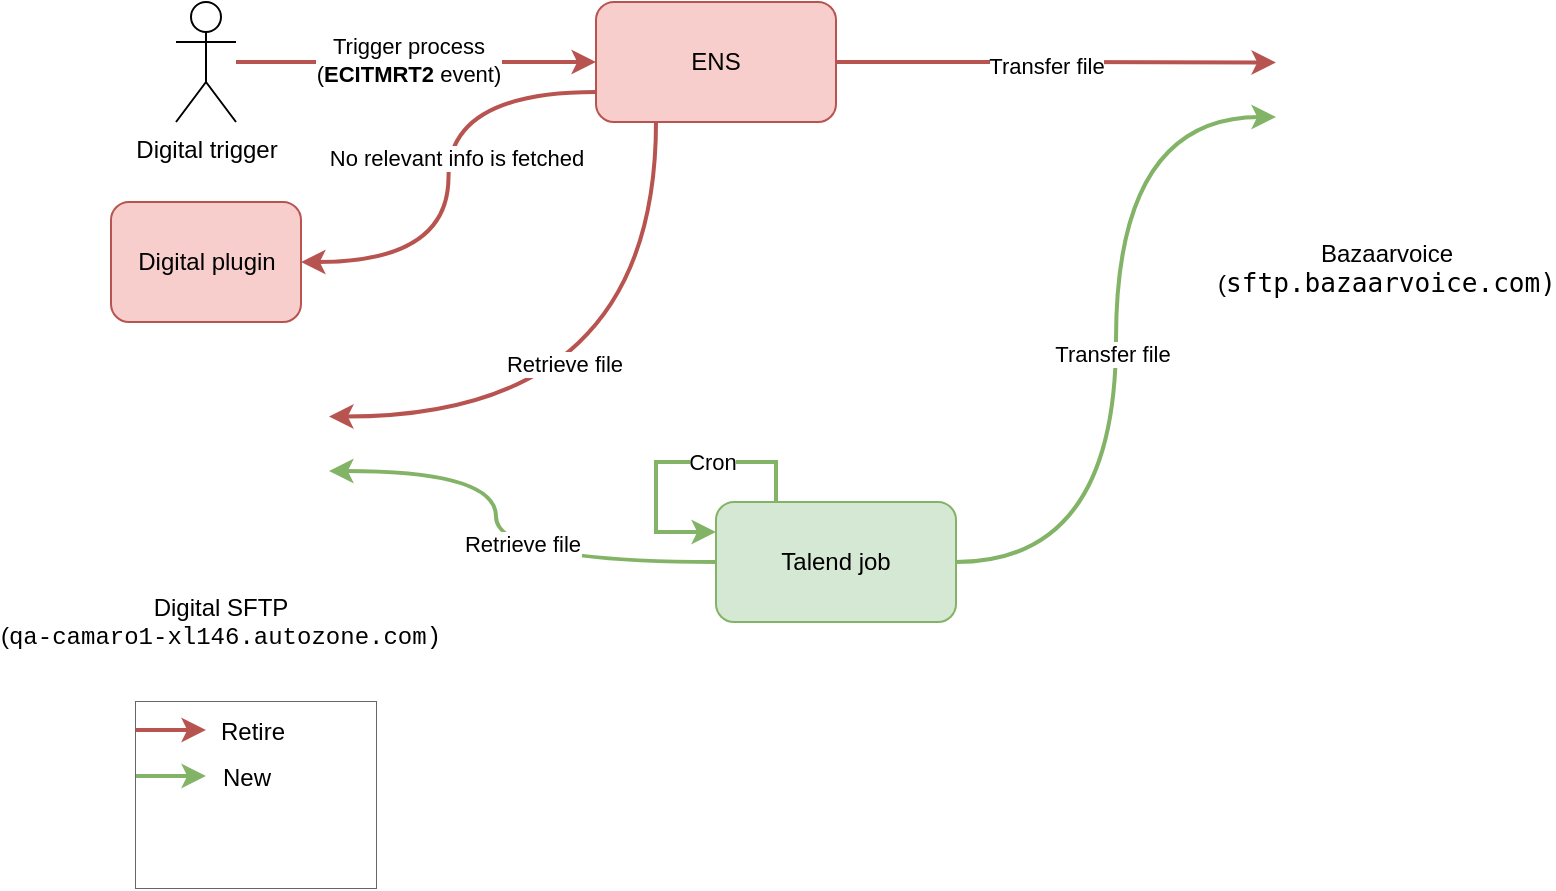 <mxfile version="24.8.0">
  <diagram name="Page-1" id="SswCrQLhMOnres7waX7v">
    <mxGraphModel dx="1434" dy="738" grid="1" gridSize="10" guides="1" tooltips="1" connect="1" arrows="1" fold="1" page="1" pageScale="1" pageWidth="850" pageHeight="1100" math="0" shadow="0">
      <root>
        <mxCell id="0" />
        <mxCell id="1" parent="0" />
        <mxCell id="s9PYHiQ7p4qKxA6nhzCI-20" style="edgeStyle=orthogonalEdgeStyle;rounded=0;orthogonalLoop=1;jettySize=auto;html=1;exitX=0;exitY=0.75;exitDx=0;exitDy=0;entryX=1;entryY=0.5;entryDx=0;entryDy=0;curved=1;fillColor=#f8cecc;strokeColor=#b85450;strokeWidth=2;" edge="1" parent="1" source="s9PYHiQ7p4qKxA6nhzCI-1" target="s9PYHiQ7p4qKxA6nhzCI-16">
          <mxGeometry relative="1" as="geometry" />
        </mxCell>
        <mxCell id="s9PYHiQ7p4qKxA6nhzCI-32" value="No relevant info is fetched" style="edgeLabel;html=1;align=center;verticalAlign=middle;resizable=0;points=[];" vertex="1" connectable="0" parent="s9PYHiQ7p4qKxA6nhzCI-20">
          <mxGeometry x="-0.082" y="3" relative="1" as="geometry">
            <mxPoint as="offset" />
          </mxGeometry>
        </mxCell>
        <mxCell id="s9PYHiQ7p4qKxA6nhzCI-23" style="edgeStyle=orthogonalEdgeStyle;rounded=0;orthogonalLoop=1;jettySize=auto;html=1;exitX=0.25;exitY=1;exitDx=0;exitDy=0;entryX=1;entryY=0.25;entryDx=0;entryDy=0;curved=1;fillColor=#f8cecc;strokeColor=#b85450;strokeWidth=2;" edge="1" parent="1" source="s9PYHiQ7p4qKxA6nhzCI-1" target="s9PYHiQ7p4qKxA6nhzCI-18">
          <mxGeometry relative="1" as="geometry" />
        </mxCell>
        <mxCell id="s9PYHiQ7p4qKxA6nhzCI-31" value="Retrieve file" style="edgeLabel;html=1;align=center;verticalAlign=middle;resizable=0;points=[];" vertex="1" connectable="0" parent="s9PYHiQ7p4qKxA6nhzCI-23">
          <mxGeometry x="0.244" y="-27" relative="1" as="geometry">
            <mxPoint as="offset" />
          </mxGeometry>
        </mxCell>
        <mxCell id="s9PYHiQ7p4qKxA6nhzCI-28" style="edgeStyle=orthogonalEdgeStyle;rounded=0;orthogonalLoop=1;jettySize=auto;html=1;entryX=0;entryY=0.25;entryDx=0;entryDy=0;fillColor=#f8cecc;strokeColor=#b85450;strokeWidth=2;" edge="1" parent="1" source="s9PYHiQ7p4qKxA6nhzCI-1" target="s9PYHiQ7p4qKxA6nhzCI-27">
          <mxGeometry relative="1" as="geometry" />
        </mxCell>
        <mxCell id="s9PYHiQ7p4qKxA6nhzCI-37" value="Transfer file" style="edgeLabel;html=1;align=center;verticalAlign=middle;resizable=0;points=[];" vertex="1" connectable="0" parent="s9PYHiQ7p4qKxA6nhzCI-28">
          <mxGeometry x="-0.047" y="-2" relative="1" as="geometry">
            <mxPoint as="offset" />
          </mxGeometry>
        </mxCell>
        <mxCell id="s9PYHiQ7p4qKxA6nhzCI-1" value="ENS" style="rounded=1;whiteSpace=wrap;html=1;fillColor=#f8cecc;strokeColor=#b85450;" vertex="1" parent="1">
          <mxGeometry x="320" y="120" width="120" height="60" as="geometry" />
        </mxCell>
        <mxCell id="s9PYHiQ7p4qKxA6nhzCI-19" style="edgeStyle=orthogonalEdgeStyle;rounded=0;orthogonalLoop=1;jettySize=auto;html=1;strokeWidth=2;fillColor=#f8cecc;strokeColor=#b85450;" edge="1" parent="1" source="s9PYHiQ7p4qKxA6nhzCI-2" target="s9PYHiQ7p4qKxA6nhzCI-1">
          <mxGeometry relative="1" as="geometry" />
        </mxCell>
        <mxCell id="s9PYHiQ7p4qKxA6nhzCI-34" value="Trigger process&lt;div&gt;(&lt;b&gt;ECITMRT2&lt;/b&gt; event)&lt;/div&gt;" style="edgeLabel;html=1;align=center;verticalAlign=middle;resizable=0;points=[];" vertex="1" connectable="0" parent="s9PYHiQ7p4qKxA6nhzCI-19">
          <mxGeometry x="-0.044" y="1" relative="1" as="geometry">
            <mxPoint as="offset" />
          </mxGeometry>
        </mxCell>
        <mxCell id="s9PYHiQ7p4qKxA6nhzCI-2" value="Digital trigger" style="shape=umlActor;verticalLabelPosition=bottom;verticalAlign=top;html=1;outlineConnect=0;" vertex="1" parent="1">
          <mxGeometry x="110" y="120" width="30" height="60" as="geometry" />
        </mxCell>
        <mxCell id="s9PYHiQ7p4qKxA6nhzCI-6" value="" style="group;fillColor=#f5f5f5;fillStyle=solid;strokeColor=#666666;fontColor=#333333;" vertex="1" connectable="0" parent="1">
          <mxGeometry x="90" y="470" width="120" height="93" as="geometry" />
        </mxCell>
        <mxCell id="s9PYHiQ7p4qKxA6nhzCI-7" value="" style="group;fillColor=default;" vertex="1" connectable="0" parent="s9PYHiQ7p4qKxA6nhzCI-6">
          <mxGeometry width="120" height="93" as="geometry" />
        </mxCell>
        <mxCell id="s9PYHiQ7p4qKxA6nhzCI-8" style="edgeStyle=orthogonalEdgeStyle;rounded=0;orthogonalLoop=1;jettySize=auto;html=1;fillColor=#f8cecc;strokeColor=#b85450;strokeWidth=2;" edge="1" parent="s9PYHiQ7p4qKxA6nhzCI-7">
          <mxGeometry relative="1" as="geometry">
            <mxPoint y="14" as="sourcePoint" />
            <mxPoint x="35" y="14" as="targetPoint" />
            <Array as="points">
              <mxPoint y="14" />
            </Array>
          </mxGeometry>
        </mxCell>
        <mxCell id="s9PYHiQ7p4qKxA6nhzCI-9" value="Retire" style="text;html=1;align=center;verticalAlign=middle;whiteSpace=wrap;rounded=0;" vertex="1" parent="s9PYHiQ7p4qKxA6nhzCI-7">
          <mxGeometry x="34" width="49" height="30" as="geometry" />
        </mxCell>
        <mxCell id="s9PYHiQ7p4qKxA6nhzCI-10" value="" style="group" vertex="1" connectable="0" parent="s9PYHiQ7p4qKxA6nhzCI-7">
          <mxGeometry y="23" width="120" height="70" as="geometry" />
        </mxCell>
        <mxCell id="s9PYHiQ7p4qKxA6nhzCI-11" style="edgeStyle=orthogonalEdgeStyle;rounded=0;orthogonalLoop=1;jettySize=auto;html=1;fillColor=#d5e8d4;strokeColor=#82b366;strokeWidth=2;" edge="1" parent="s9PYHiQ7p4qKxA6nhzCI-10">
          <mxGeometry relative="1" as="geometry">
            <mxPoint y="14" as="sourcePoint" />
            <mxPoint x="35" y="14" as="targetPoint" />
            <Array as="points">
              <mxPoint y="14" />
            </Array>
          </mxGeometry>
        </mxCell>
        <mxCell id="s9PYHiQ7p4qKxA6nhzCI-12" value="New" style="text;html=1;align=center;verticalAlign=middle;whiteSpace=wrap;rounded=0;" vertex="1" parent="s9PYHiQ7p4qKxA6nhzCI-10">
          <mxGeometry x="31" width="49" height="30" as="geometry" />
        </mxCell>
        <mxCell id="s9PYHiQ7p4qKxA6nhzCI-16" value="Digital plugin" style="rounded=1;whiteSpace=wrap;html=1;fillColor=#f8cecc;strokeColor=#b85450;" vertex="1" parent="1">
          <mxGeometry x="77.5" y="220" width="95" height="60" as="geometry" />
        </mxCell>
        <mxCell id="s9PYHiQ7p4qKxA6nhzCI-18" value="&lt;span style=&quot;background-color: rgb(255, 255, 255);&quot;&gt;Digital SFTP&lt;/span&gt;&lt;div&gt;&lt;span style=&quot;background-color: rgb(255, 255, 255);&quot;&gt;(&lt;span style=&quot;font-family: Consolas, &amp;quot;Courier New&amp;quot;, monospace; white-space-collapse: preserve;&quot;&gt;&lt;font style=&quot;font-size: 12px;&quot;&gt;qa-camaro1-xl146.autozone.com)&lt;/font&gt;&lt;/span&gt;&lt;/span&gt;&lt;/div&gt;" style="shape=image;html=1;verticalAlign=top;verticalLabelPosition=bottom;labelBackgroundColor=#ffffff;imageAspect=0;aspect=fixed;image=https://cdn2.iconfinder.com/data/icons/whcompare-servers-web-hosting/50/sftp-128.png" vertex="1" parent="1">
          <mxGeometry x="77.5" y="300" width="109" height="109" as="geometry" />
        </mxCell>
        <mxCell id="s9PYHiQ7p4qKxA6nhzCI-27" value="Bazaarvoice&lt;br&gt;&lt;span style=&quot;background-color: rgb(255, 255, 255);&quot;&gt;(&lt;span style=&quot;font-family: &amp;quot;JetBrains Mono&amp;quot;, monospace; font-size: 9.8pt;&quot;&gt;sftp.bazaarvoice.com)&lt;/span&gt;&lt;/span&gt;" style="shape=image;html=1;verticalAlign=top;verticalLabelPosition=bottom;labelBackgroundColor=#ffffff;imageAspect=0;aspect=fixed;image=https://cdn2.iconfinder.com/data/icons/whcompare-servers-web-hosting/50/sftp-128.png" vertex="1" parent="1">
          <mxGeometry x="660" y="123" width="109" height="109" as="geometry" />
        </mxCell>
        <mxCell id="s9PYHiQ7p4qKxA6nhzCI-43" style="edgeStyle=orthogonalEdgeStyle;rounded=0;orthogonalLoop=1;jettySize=auto;html=1;entryX=1;entryY=0.5;entryDx=0;entryDy=0;curved=1;strokeWidth=2;fillColor=#d5e8d4;strokeColor=#82b366;" edge="1" parent="1" source="s9PYHiQ7p4qKxA6nhzCI-38" target="s9PYHiQ7p4qKxA6nhzCI-18">
          <mxGeometry relative="1" as="geometry">
            <Array as="points">
              <mxPoint x="270" y="400" />
              <mxPoint x="270" y="355" />
            </Array>
          </mxGeometry>
        </mxCell>
        <mxCell id="s9PYHiQ7p4qKxA6nhzCI-45" value="Retrieve file" style="edgeLabel;html=1;align=center;verticalAlign=middle;resizable=0;points=[];" vertex="1" connectable="0" parent="s9PYHiQ7p4qKxA6nhzCI-43">
          <mxGeometry x="-0.188" y="-9" relative="1" as="geometry">
            <mxPoint as="offset" />
          </mxGeometry>
        </mxCell>
        <mxCell id="s9PYHiQ7p4qKxA6nhzCI-46" style="edgeStyle=orthogonalEdgeStyle;rounded=0;orthogonalLoop=1;jettySize=auto;html=1;entryX=0;entryY=0.5;entryDx=0;entryDy=0;curved=1;strokeWidth=2;fillColor=#d5e8d4;strokeColor=#82b366;" edge="1" parent="1" source="s9PYHiQ7p4qKxA6nhzCI-38" target="s9PYHiQ7p4qKxA6nhzCI-27">
          <mxGeometry relative="1" as="geometry" />
        </mxCell>
        <mxCell id="s9PYHiQ7p4qKxA6nhzCI-48" value="Transfer file" style="edgeLabel;html=1;align=center;verticalAlign=middle;resizable=0;points=[];" vertex="1" connectable="0" parent="s9PYHiQ7p4qKxA6nhzCI-46">
          <mxGeometry x="-0.038" y="2" relative="1" as="geometry">
            <mxPoint as="offset" />
          </mxGeometry>
        </mxCell>
        <mxCell id="s9PYHiQ7p4qKxA6nhzCI-38" value="Talend job" style="rounded=1;whiteSpace=wrap;html=1;fillColor=#d5e8d4;strokeColor=#82b366;" vertex="1" parent="1">
          <mxGeometry x="380" y="370" width="120" height="60" as="geometry" />
        </mxCell>
        <mxCell id="s9PYHiQ7p4qKxA6nhzCI-40" style="edgeStyle=orthogonalEdgeStyle;rounded=0;orthogonalLoop=1;jettySize=auto;html=1;exitX=0.25;exitY=0;exitDx=0;exitDy=0;entryX=0;entryY=0.25;entryDx=0;entryDy=0;strokeWidth=2;fillColor=#d5e8d4;strokeColor=#82b366;" edge="1" parent="1" source="s9PYHiQ7p4qKxA6nhzCI-38" target="s9PYHiQ7p4qKxA6nhzCI-38">
          <mxGeometry relative="1" as="geometry">
            <Array as="points">
              <mxPoint x="410" y="350" />
              <mxPoint x="350" y="350" />
              <mxPoint x="350" y="385" />
            </Array>
          </mxGeometry>
        </mxCell>
        <mxCell id="s9PYHiQ7p4qKxA6nhzCI-42" value="Cron" style="edgeLabel;html=1;align=center;verticalAlign=middle;resizable=0;points=[];" vertex="1" connectable="0" parent="s9PYHiQ7p4qKxA6nhzCI-40">
          <mxGeometry x="-0.283" relative="1" as="geometry">
            <mxPoint as="offset" />
          </mxGeometry>
        </mxCell>
      </root>
    </mxGraphModel>
  </diagram>
</mxfile>

